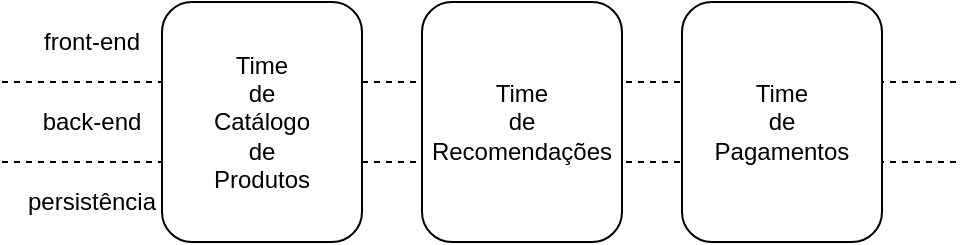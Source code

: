 <mxfile version="12.5.0" type="device"><diagram id="w-2pjZEcaah97w1uSKz5" name="Page-1"><mxGraphModel dx="868" dy="497" grid="1" gridSize="10" guides="1" tooltips="1" connect="1" arrows="1" fold="1" page="1" pageScale="1" pageWidth="827" pageHeight="1169" math="0" shadow="0"><root><mxCell id="0"/><mxCell id="1" parent="0"/><mxCell id="Vq8WVwRs9kRfuh5pKygJ-5" value="" style="endArrow=none;dashed=1;html=1;" edge="1" parent="1"><mxGeometry width="50" height="50" relative="1" as="geometry"><mxPoint x="70" y="210" as="sourcePoint"/><mxPoint x="550" y="210" as="targetPoint"/></mxGeometry></mxCell><mxCell id="Vq8WVwRs9kRfuh5pKygJ-4" value="" style="endArrow=none;dashed=1;html=1;" edge="1" parent="1"><mxGeometry width="50" height="50" relative="1" as="geometry"><mxPoint x="70" y="170" as="sourcePoint"/><mxPoint x="550" y="170" as="targetPoint"/></mxGeometry></mxCell><mxCell id="Vq8WVwRs9kRfuh5pKygJ-1" value="Time&lt;br&gt;de&lt;br&gt;Catálogo&lt;br&gt;de&lt;br&gt;Produtos" style="rounded=1;whiteSpace=wrap;html=1;" vertex="1" parent="1"><mxGeometry x="150" y="130" width="100" height="120" as="geometry"/></mxCell><mxCell id="Vq8WVwRs9kRfuh5pKygJ-2" value="Time&lt;br&gt;de&lt;br&gt;Recomendações" style="rounded=1;whiteSpace=wrap;html=1;" vertex="1" parent="1"><mxGeometry x="280" y="130" width="100" height="120" as="geometry"/></mxCell><mxCell id="Vq8WVwRs9kRfuh5pKygJ-3" value="Time&lt;br&gt;de&lt;br&gt;Pagamentos" style="rounded=1;whiteSpace=wrap;html=1;" vertex="1" parent="1"><mxGeometry x="410" y="130" width="100" height="120" as="geometry"/></mxCell><mxCell id="Vq8WVwRs9kRfuh5pKygJ-6" value="front-end" style="text;html=1;strokeColor=none;fillColor=none;align=center;verticalAlign=middle;whiteSpace=wrap;rounded=0;" vertex="1" parent="1"><mxGeometry x="80" y="140" width="70" height="20" as="geometry"/></mxCell><mxCell id="Vq8WVwRs9kRfuh5pKygJ-7" value="back-end" style="text;html=1;strokeColor=none;fillColor=none;align=center;verticalAlign=middle;whiteSpace=wrap;rounded=0;" vertex="1" parent="1"><mxGeometry x="80" y="180" width="70" height="20" as="geometry"/></mxCell><mxCell id="Vq8WVwRs9kRfuh5pKygJ-8" value="persistência" style="text;html=1;strokeColor=none;fillColor=none;align=center;verticalAlign=middle;whiteSpace=wrap;rounded=0;" vertex="1" parent="1"><mxGeometry x="80" y="220" width="70" height="20" as="geometry"/></mxCell></root></mxGraphModel></diagram></mxfile>